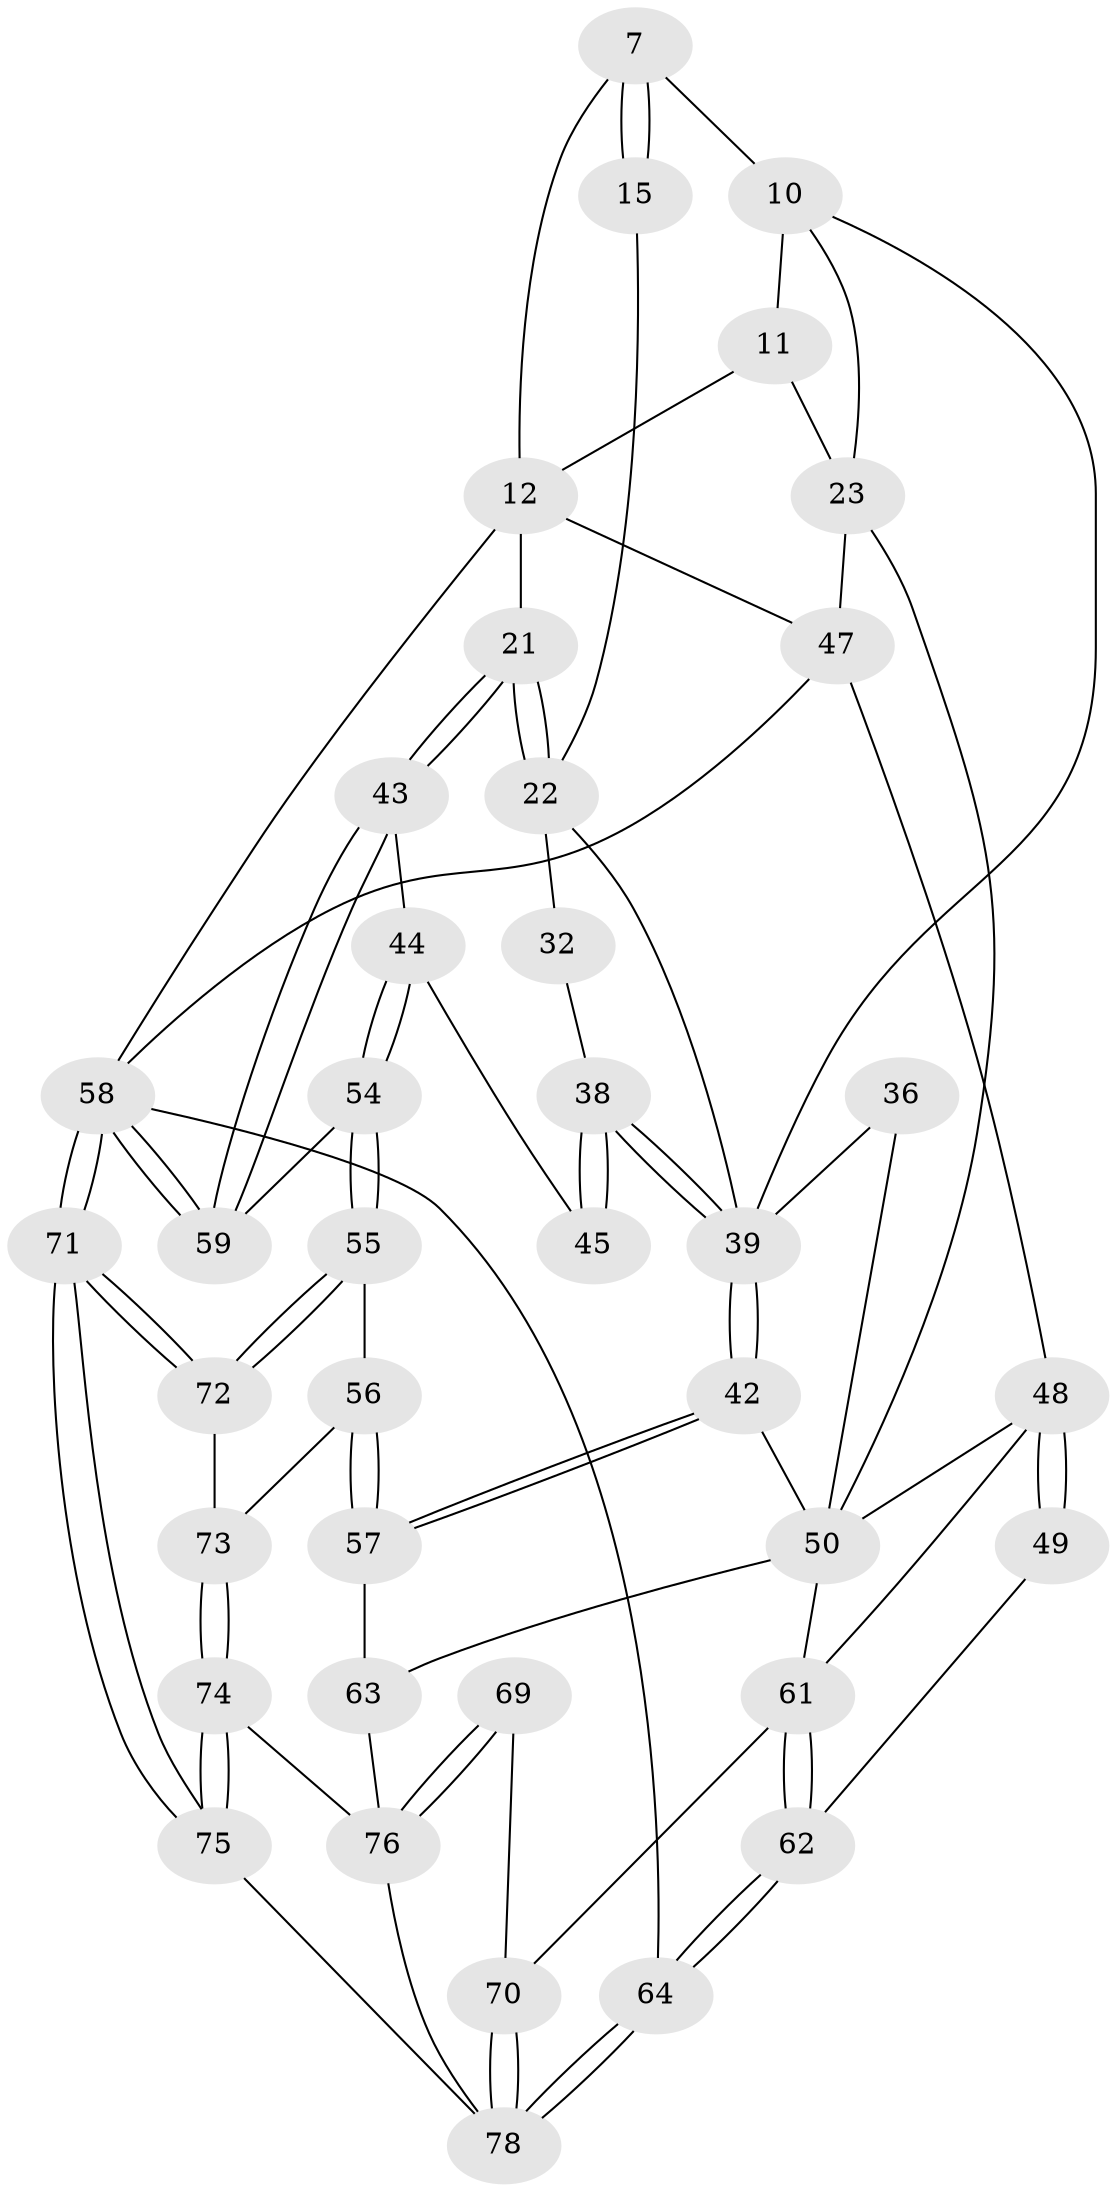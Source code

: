 // original degree distribution, {3: 0.02564102564102564, 5: 0.48717948717948717, 6: 0.23076923076923078, 4: 0.2564102564102564}
// Generated by graph-tools (version 1.1) at 2025/06/03/04/25 22:06:06]
// undirected, 39 vertices, 88 edges
graph export_dot {
graph [start="1"]
  node [color=gray90,style=filled];
  7 [pos="+0.6681328009207579+0.19033864617239987",super="+1+2"];
  10 [pos="+0.5001274298501424+0.26974087440682953",super="+9+8"];
  11 [pos="+0.4315195787904726+0.042813017881795805",super="+5"];
  12 [pos="+0+0",super="+4+3"];
  15 [pos="+0.7935439637265835+0.22419517508671455"];
  21 [pos="+1+0.41990084583095694"];
  22 [pos="+1+0.41379040231280795",super="+17"];
  23 [pos="+0.25358078573530524+0.26699191722397353",super="+14"];
  32 [pos="+0.8634840171088963+0.4618623801723735"];
  36 [pos="+0.49924948263787267+0.4883940755267838",super="+30"];
  38 [pos="+0.6749139799014098+0.6523362667044384",super="+34+33"];
  39 [pos="+0.629278563062205+0.6753543049807625",super="+35+20"];
  42 [pos="+0.6280435202213352+0.6786113273499839"];
  43 [pos="+1+0.5821694011885764"];
  44 [pos="+0.8189104405298943+0.6473010117181763"];
  45 [pos="+0.80876523727744+0.6366297304951187"];
  47 [pos="+0+0.8243490714858093",super="+37"];
  48 [pos="+0.1776845263606069+0.6571298559812409",super="+46"];
  49 [pos="+0.054992967258152364+0.7298391785115027"];
  50 [pos="+0.35285954026239014+0.7165936510366836",super="+41+25+40"];
  54 [pos="+0.8552103497003813+0.7763255224488501"];
  55 [pos="+0.8406600050572772+0.8050994935511379"];
  56 [pos="+0.7278093030580715+0.7830077249818015"];
  57 [pos="+0.6252585663159728+0.7054646762362967"];
  58 [pos="+1+1",super="+53"];
  59 [pos="+1+0.6436643781576095"];
  61 [pos="+0.3389652250214131+0.7540884645958543",super="+52"];
  62 [pos="+0.14719792979212426+0.9263133359879607",super="+60"];
  63 [pos="+0.6022338421259663+0.7333636073949309"];
  64 [pos="+0+1"];
  69 [pos="+0.4440688074757949+0.8657504719534772"];
  70 [pos="+0.4125480916967815+0.8720983600622083"];
  71 [pos="+1+1"];
  72 [pos="+0.8485065832229681+0.8460334514144459"];
  73 [pos="+0.735605530587827+0.8924907976222782",super="+65"];
  74 [pos="+0.7493501831028919+1",super="+66"];
  75 [pos="+0.9588335919349161+1"];
  76 [pos="+0.6027508157736995+0.9173823618764021",super="+67+68"];
  78 [pos="+0.3359240301808087+1",super="+77"];
  7 -- 15 [weight=2];
  7 -- 15;
  7 -- 10;
  7 -- 12;
  10 -- 11 [weight=2];
  10 -- 23;
  10 -- 39;
  11 -- 12;
  11 -- 23;
  12 -- 58 [weight=2];
  12 -- 21;
  12 -- 47 [weight=2];
  15 -- 22;
  21 -- 22;
  21 -- 22;
  21 -- 43;
  21 -- 43;
  22 -- 32 [weight=2];
  22 -- 39;
  23 -- 50;
  23 -- 47;
  32 -- 38;
  36 -- 39 [weight=2];
  36 -- 50 [weight=3];
  38 -- 39 [weight=2];
  38 -- 39;
  38 -- 45 [weight=2];
  38 -- 45;
  39 -- 42;
  39 -- 42;
  42 -- 57;
  42 -- 57;
  42 -- 50;
  43 -- 44;
  43 -- 59;
  43 -- 59;
  44 -- 45;
  44 -- 54;
  44 -- 54;
  47 -- 58;
  47 -- 48 [weight=2];
  48 -- 49 [weight=2];
  48 -- 49;
  48 -- 50;
  48 -- 61;
  49 -- 62;
  50 -- 63;
  50 -- 61;
  54 -- 55;
  54 -- 55;
  54 -- 59;
  55 -- 56;
  55 -- 72;
  55 -- 72;
  56 -- 57;
  56 -- 57;
  56 -- 73;
  57 -- 63;
  58 -- 59;
  58 -- 59;
  58 -- 71;
  58 -- 71;
  58 -- 64;
  61 -- 62 [weight=2];
  61 -- 62;
  61 -- 70;
  62 -- 64;
  62 -- 64;
  63 -- 76;
  64 -- 78;
  64 -- 78;
  69 -- 70;
  69 -- 76 [weight=2];
  69 -- 76;
  70 -- 78;
  70 -- 78;
  71 -- 72;
  71 -- 72;
  71 -- 75;
  71 -- 75;
  72 -- 73;
  73 -- 74 [weight=2];
  73 -- 74;
  74 -- 75;
  74 -- 75;
  74 -- 76;
  75 -- 78;
  76 -- 78;
}
